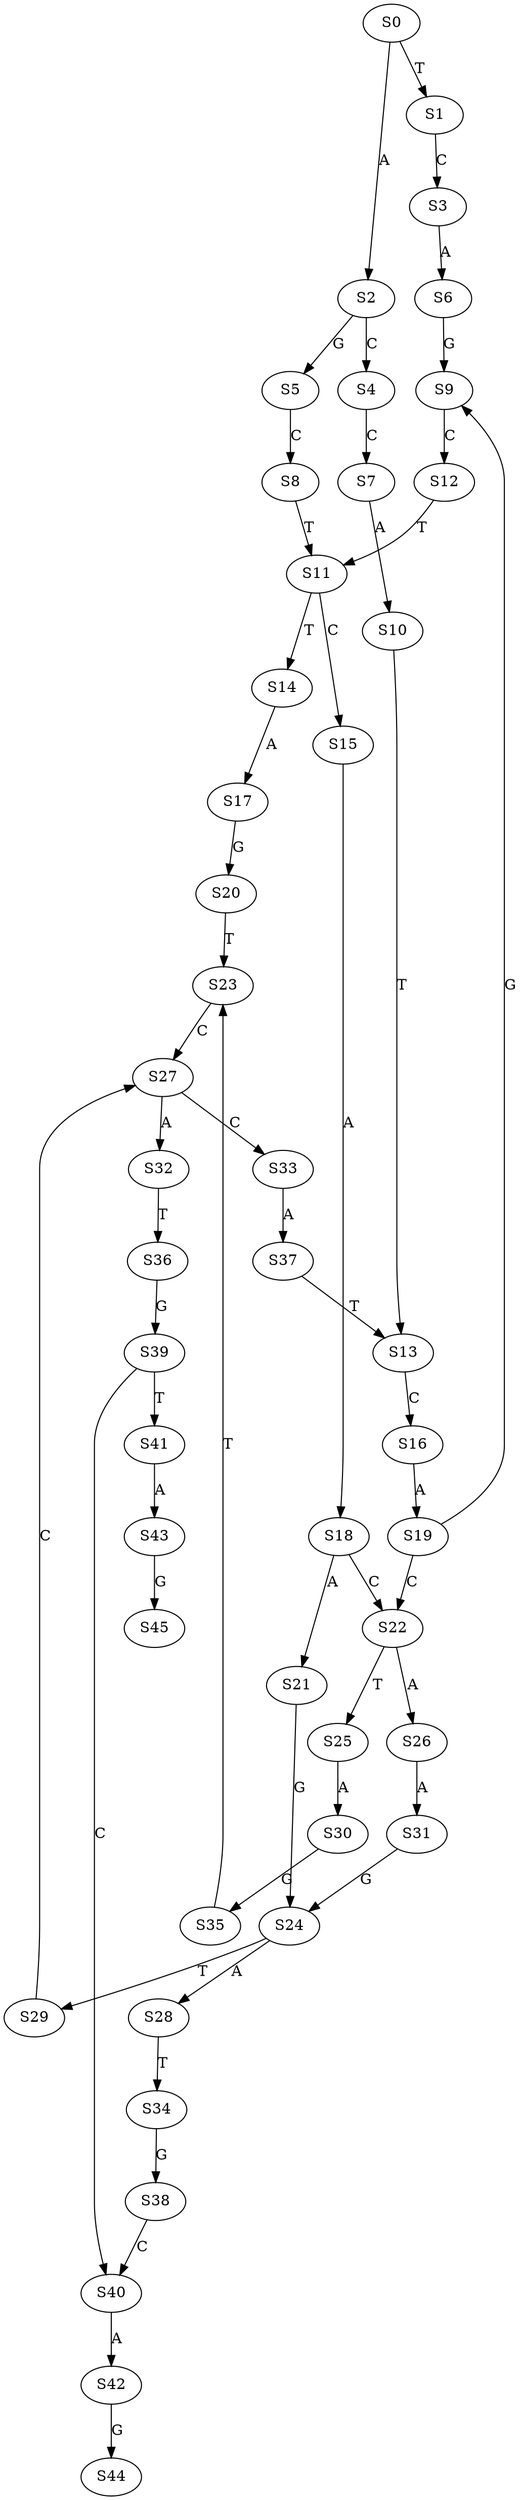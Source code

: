 strict digraph  {
	S0 -> S1 [ label = T ];
	S0 -> S2 [ label = A ];
	S1 -> S3 [ label = C ];
	S2 -> S4 [ label = C ];
	S2 -> S5 [ label = G ];
	S3 -> S6 [ label = A ];
	S4 -> S7 [ label = C ];
	S5 -> S8 [ label = C ];
	S6 -> S9 [ label = G ];
	S7 -> S10 [ label = A ];
	S8 -> S11 [ label = T ];
	S9 -> S12 [ label = C ];
	S10 -> S13 [ label = T ];
	S11 -> S14 [ label = T ];
	S11 -> S15 [ label = C ];
	S12 -> S11 [ label = T ];
	S13 -> S16 [ label = C ];
	S14 -> S17 [ label = A ];
	S15 -> S18 [ label = A ];
	S16 -> S19 [ label = A ];
	S17 -> S20 [ label = G ];
	S18 -> S21 [ label = A ];
	S18 -> S22 [ label = C ];
	S19 -> S22 [ label = C ];
	S19 -> S9 [ label = G ];
	S20 -> S23 [ label = T ];
	S21 -> S24 [ label = G ];
	S22 -> S25 [ label = T ];
	S22 -> S26 [ label = A ];
	S23 -> S27 [ label = C ];
	S24 -> S28 [ label = A ];
	S24 -> S29 [ label = T ];
	S25 -> S30 [ label = A ];
	S26 -> S31 [ label = A ];
	S27 -> S32 [ label = A ];
	S27 -> S33 [ label = C ];
	S28 -> S34 [ label = T ];
	S29 -> S27 [ label = C ];
	S30 -> S35 [ label = G ];
	S31 -> S24 [ label = G ];
	S32 -> S36 [ label = T ];
	S33 -> S37 [ label = A ];
	S34 -> S38 [ label = G ];
	S35 -> S23 [ label = T ];
	S36 -> S39 [ label = G ];
	S37 -> S13 [ label = T ];
	S38 -> S40 [ label = C ];
	S39 -> S40 [ label = C ];
	S39 -> S41 [ label = T ];
	S40 -> S42 [ label = A ];
	S41 -> S43 [ label = A ];
	S42 -> S44 [ label = G ];
	S43 -> S45 [ label = G ];
}
